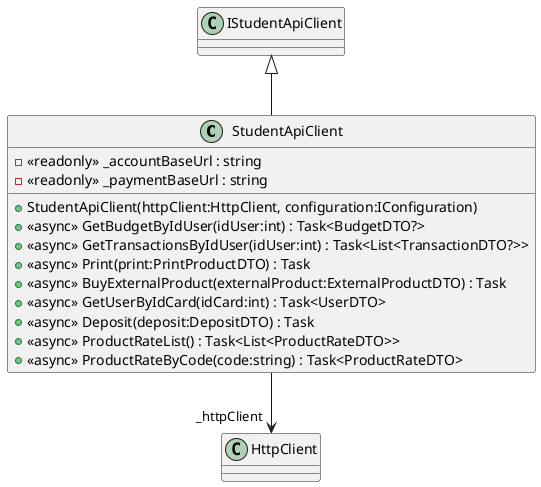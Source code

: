 @startuml
class StudentApiClient {
    - <<readonly>> _accountBaseUrl : string
    - <<readonly>> _paymentBaseUrl : string
    + StudentApiClient(httpClient:HttpClient, configuration:IConfiguration)
    + <<async>> GetBudgetByIdUser(idUser:int) : Task<BudgetDTO?>
    + <<async>> GetTransactionsByIdUser(idUser:int) : Task<List<TransactionDTO?>>
    + <<async>> Print(print:PrintProductDTO) : Task
    + <<async>> BuyExternalProduct(externalProduct:ExternalProductDTO) : Task
    + <<async>> GetUserByIdCard(idCard:int) : Task<UserDTO>
    + <<async>> Deposit(deposit:DepositDTO) : Task
    + <<async>> ProductRateList() : Task<List<ProductRateDTO>>
    + <<async>> ProductRateByCode(code:string) : Task<ProductRateDTO>
}
IStudentApiClient <|-- StudentApiClient
StudentApiClient --> "_httpClient" HttpClient
@enduml
